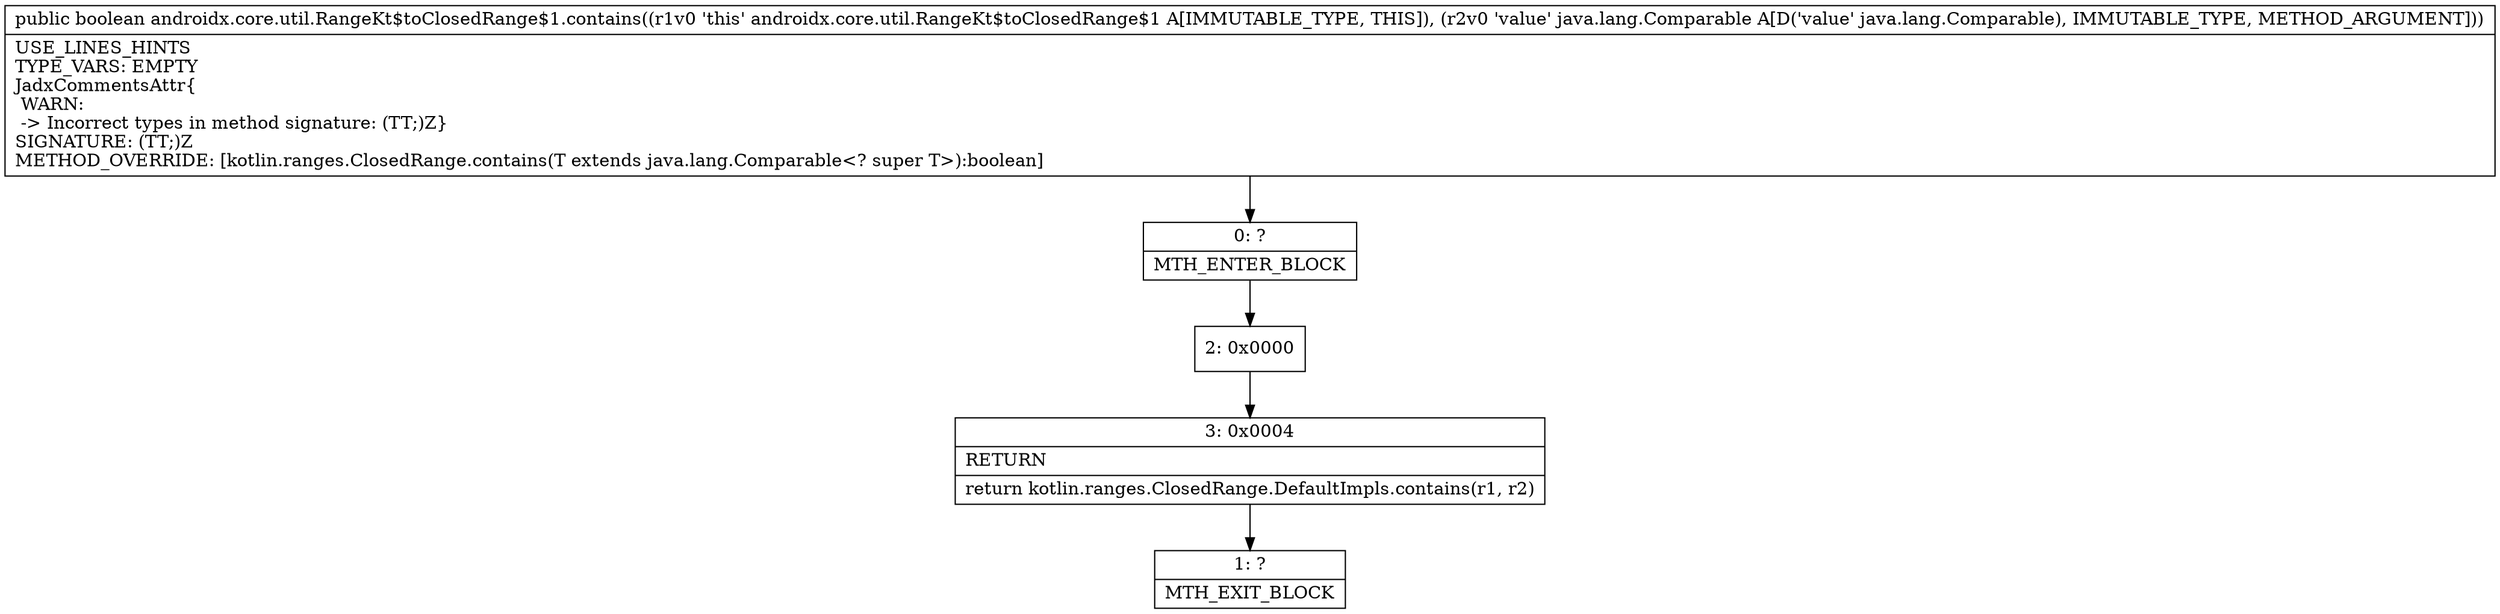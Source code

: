 digraph "CFG forandroidx.core.util.RangeKt$toClosedRange$1.contains(Ljava\/lang\/Comparable;)Z" {
Node_0 [shape=record,label="{0\:\ ?|MTH_ENTER_BLOCK\l}"];
Node_2 [shape=record,label="{2\:\ 0x0000}"];
Node_3 [shape=record,label="{3\:\ 0x0004|RETURN\l|return kotlin.ranges.ClosedRange.DefaultImpls.contains(r1, r2)\l}"];
Node_1 [shape=record,label="{1\:\ ?|MTH_EXIT_BLOCK\l}"];
MethodNode[shape=record,label="{public boolean androidx.core.util.RangeKt$toClosedRange$1.contains((r1v0 'this' androidx.core.util.RangeKt$toClosedRange$1 A[IMMUTABLE_TYPE, THIS]), (r2v0 'value' java.lang.Comparable A[D('value' java.lang.Comparable), IMMUTABLE_TYPE, METHOD_ARGUMENT]))  | USE_LINES_HINTS\lTYPE_VARS: EMPTY\lJadxCommentsAttr\{\l WARN: \l \-\> Incorrect types in method signature: (TT;)Z\}\lSIGNATURE: (TT;)Z\lMETHOD_OVERRIDE: [kotlin.ranges.ClosedRange.contains(T extends java.lang.Comparable\<? super T\>):boolean]\l}"];
MethodNode -> Node_0;Node_0 -> Node_2;
Node_2 -> Node_3;
Node_3 -> Node_1;
}

